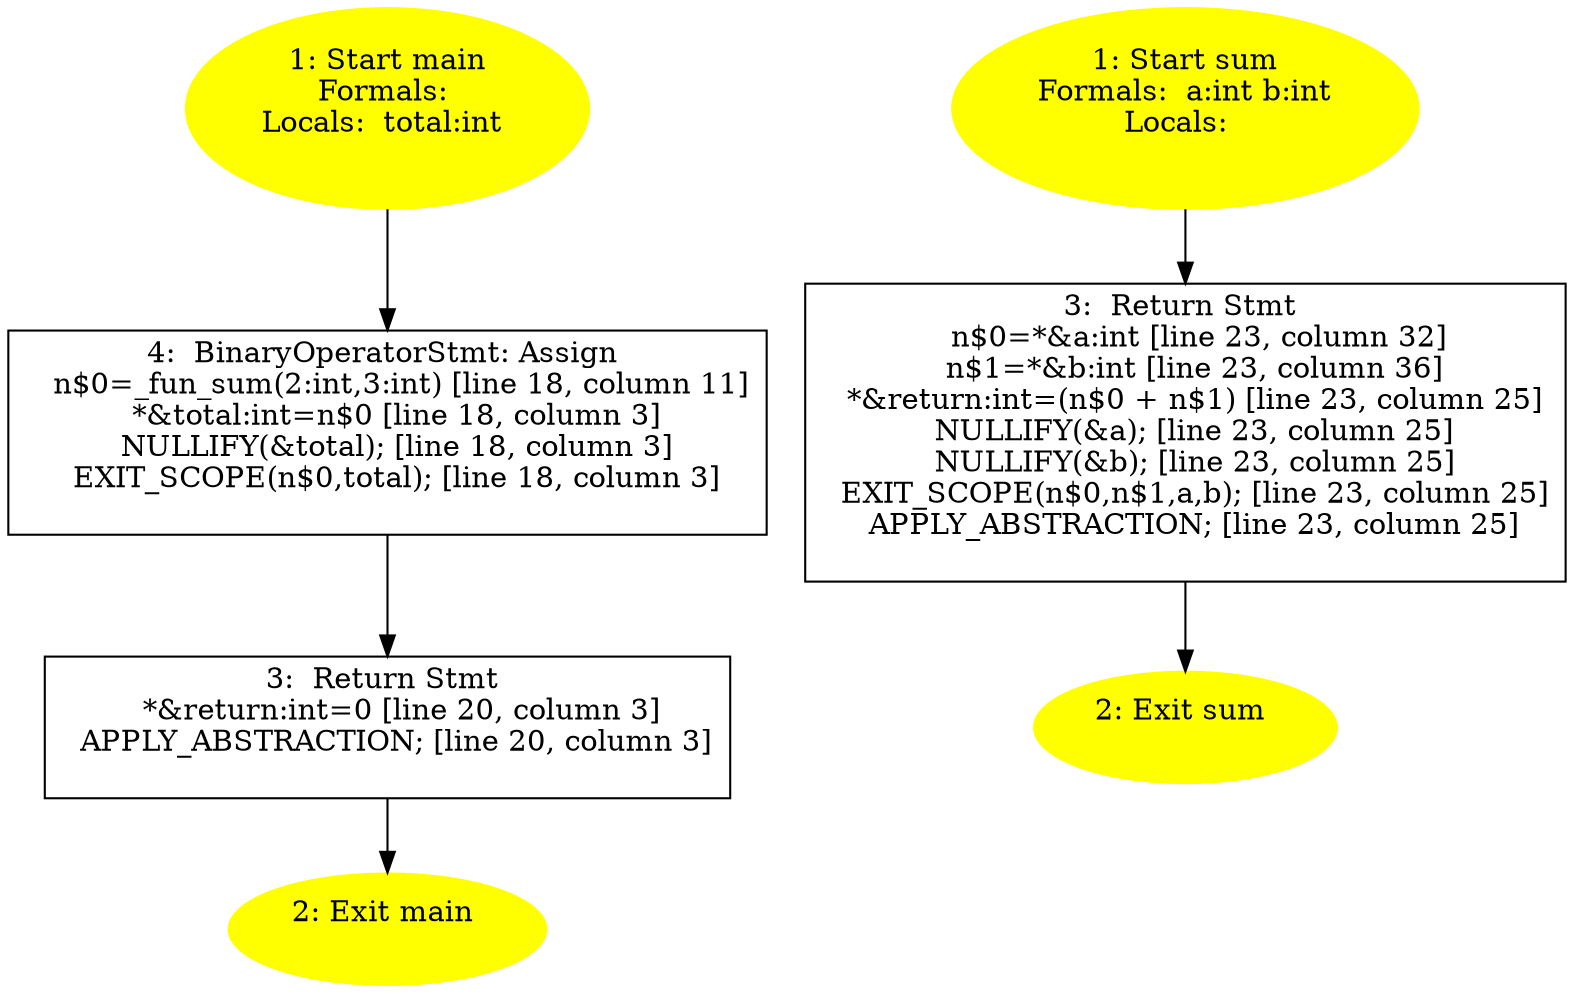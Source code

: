 /* @generated */
digraph cfg {
"main.fad58de7366495db4650cfefac2fcd61_1" [label="1: Start main\nFormals: \nLocals:  total:int \n  " color=yellow style=filled]
	

	 "main.fad58de7366495db4650cfefac2fcd61_1" -> "main.fad58de7366495db4650cfefac2fcd61_4" ;
"main.fad58de7366495db4650cfefac2fcd61_2" [label="2: Exit main \n  " color=yellow style=filled]
	

"main.fad58de7366495db4650cfefac2fcd61_3" [label="3:  Return Stmt \n   *&return:int=0 [line 20, column 3]\n  APPLY_ABSTRACTION; [line 20, column 3]\n " shape="box"]
	

	 "main.fad58de7366495db4650cfefac2fcd61_3" -> "main.fad58de7366495db4650cfefac2fcd61_2" ;
"main.fad58de7366495db4650cfefac2fcd61_4" [label="4:  BinaryOperatorStmt: Assign \n   n$0=_fun_sum(2:int,3:int) [line 18, column 11]\n  *&total:int=n$0 [line 18, column 3]\n  NULLIFY(&total); [line 18, column 3]\n  EXIT_SCOPE(n$0,total); [line 18, column 3]\n " shape="box"]
	

	 "main.fad58de7366495db4650cfefac2fcd61_4" -> "main.fad58de7366495db4650cfefac2fcd61_3" ;
"sum.1d623b89683f9ce4e074de1676d12416_1" [label="1: Start sum\nFormals:  a:int b:int\nLocals:  \n  " color=yellow style=filled]
	

	 "sum.1d623b89683f9ce4e074de1676d12416_1" -> "sum.1d623b89683f9ce4e074de1676d12416_3" ;
"sum.1d623b89683f9ce4e074de1676d12416_2" [label="2: Exit sum \n  " color=yellow style=filled]
	

"sum.1d623b89683f9ce4e074de1676d12416_3" [label="3:  Return Stmt \n   n$0=*&a:int [line 23, column 32]\n  n$1=*&b:int [line 23, column 36]\n  *&return:int=(n$0 + n$1) [line 23, column 25]\n  NULLIFY(&a); [line 23, column 25]\n  NULLIFY(&b); [line 23, column 25]\n  EXIT_SCOPE(n$0,n$1,a,b); [line 23, column 25]\n  APPLY_ABSTRACTION; [line 23, column 25]\n " shape="box"]
	

	 "sum.1d623b89683f9ce4e074de1676d12416_3" -> "sum.1d623b89683f9ce4e074de1676d12416_2" ;
}
